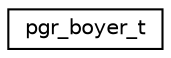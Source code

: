 digraph "Graphical Class Hierarchy"
{
 // LATEX_PDF_SIZE
  edge [fontname="Helvetica",fontsize="10",labelfontname="Helvetica",labelfontsize="10"];
  node [fontname="Helvetica",fontsize="10",shape=record];
  rankdir="LR";
  Node0 [label="pgr_boyer_t",height=0.2,width=0.4,color="black", fillcolor="white", style="filled",URL="$structpgr__boyer__t.html",tooltip=" "];
}
